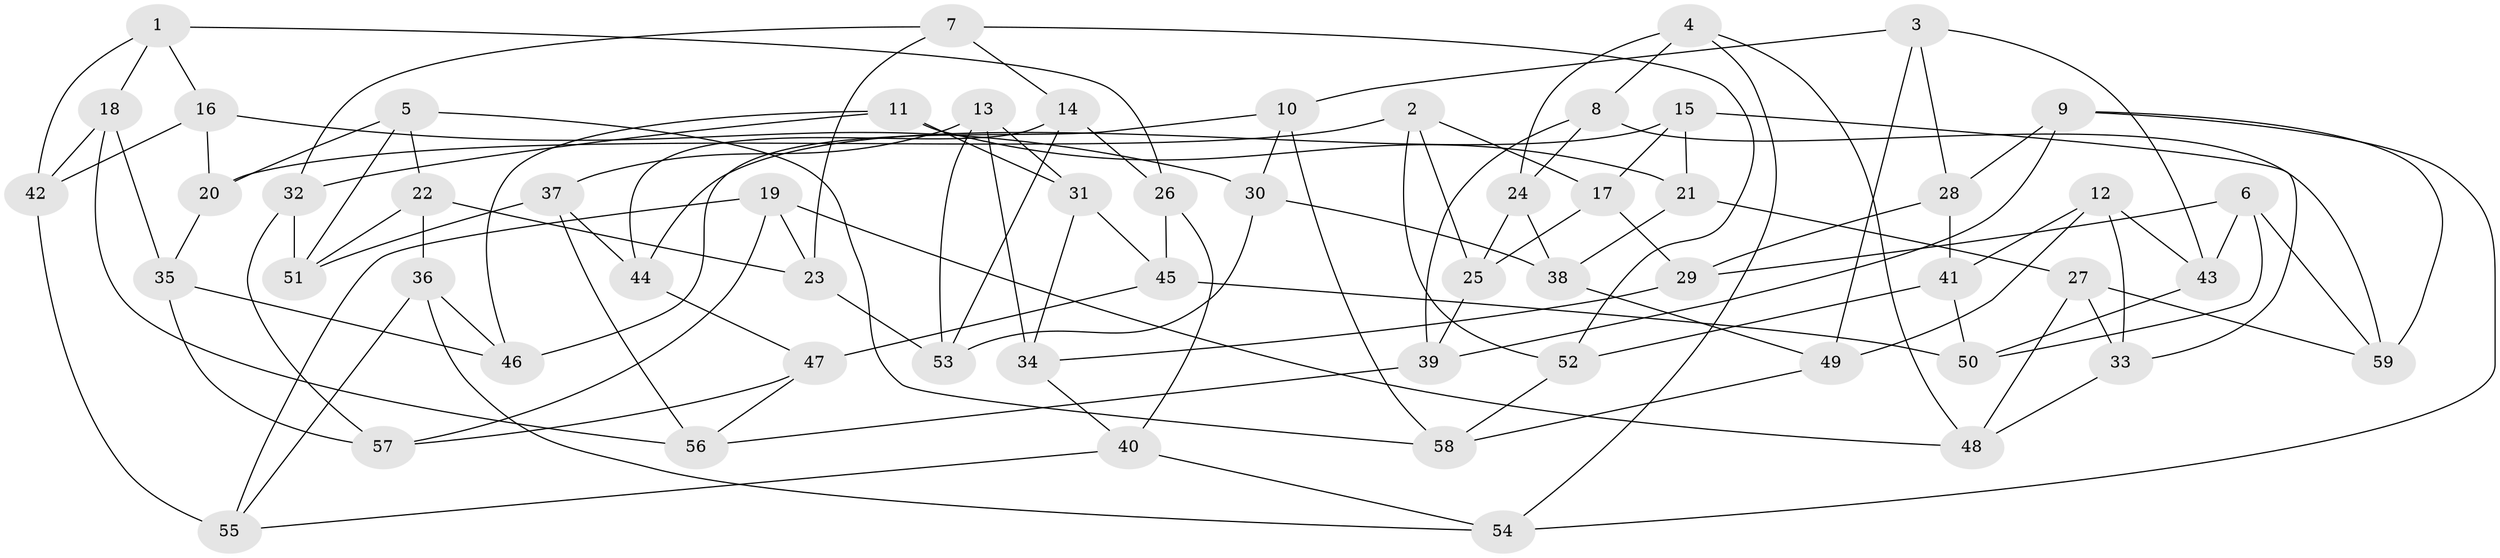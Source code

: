 // Generated by graph-tools (version 1.1) at 2025/38/03/09/25 02:38:13]
// undirected, 59 vertices, 118 edges
graph export_dot {
graph [start="1"]
  node [color=gray90,style=filled];
  1;
  2;
  3;
  4;
  5;
  6;
  7;
  8;
  9;
  10;
  11;
  12;
  13;
  14;
  15;
  16;
  17;
  18;
  19;
  20;
  21;
  22;
  23;
  24;
  25;
  26;
  27;
  28;
  29;
  30;
  31;
  32;
  33;
  34;
  35;
  36;
  37;
  38;
  39;
  40;
  41;
  42;
  43;
  44;
  45;
  46;
  47;
  48;
  49;
  50;
  51;
  52;
  53;
  54;
  55;
  56;
  57;
  58;
  59;
  1 -- 16;
  1 -- 42;
  1 -- 26;
  1 -- 18;
  2 -- 20;
  2 -- 52;
  2 -- 17;
  2 -- 25;
  3 -- 43;
  3 -- 28;
  3 -- 49;
  3 -- 10;
  4 -- 8;
  4 -- 24;
  4 -- 48;
  4 -- 54;
  5 -- 51;
  5 -- 58;
  5 -- 20;
  5 -- 22;
  6 -- 29;
  6 -- 43;
  6 -- 59;
  6 -- 50;
  7 -- 14;
  7 -- 32;
  7 -- 23;
  7 -- 52;
  8 -- 39;
  8 -- 59;
  8 -- 24;
  9 -- 59;
  9 -- 54;
  9 -- 39;
  9 -- 28;
  10 -- 30;
  10 -- 46;
  10 -- 58;
  11 -- 46;
  11 -- 32;
  11 -- 31;
  11 -- 21;
  12 -- 49;
  12 -- 43;
  12 -- 41;
  12 -- 33;
  13 -- 53;
  13 -- 31;
  13 -- 34;
  13 -- 37;
  14 -- 53;
  14 -- 44;
  14 -- 26;
  15 -- 17;
  15 -- 33;
  15 -- 44;
  15 -- 21;
  16 -- 30;
  16 -- 42;
  16 -- 20;
  17 -- 25;
  17 -- 29;
  18 -- 56;
  18 -- 35;
  18 -- 42;
  19 -- 48;
  19 -- 55;
  19 -- 57;
  19 -- 23;
  20 -- 35;
  21 -- 27;
  21 -- 38;
  22 -- 23;
  22 -- 51;
  22 -- 36;
  23 -- 53;
  24 -- 25;
  24 -- 38;
  25 -- 39;
  26 -- 45;
  26 -- 40;
  27 -- 33;
  27 -- 48;
  27 -- 59;
  28 -- 29;
  28 -- 41;
  29 -- 34;
  30 -- 53;
  30 -- 38;
  31 -- 45;
  31 -- 34;
  32 -- 57;
  32 -- 51;
  33 -- 48;
  34 -- 40;
  35 -- 46;
  35 -- 57;
  36 -- 54;
  36 -- 46;
  36 -- 55;
  37 -- 56;
  37 -- 44;
  37 -- 51;
  38 -- 49;
  39 -- 56;
  40 -- 55;
  40 -- 54;
  41 -- 50;
  41 -- 52;
  42 -- 55;
  43 -- 50;
  44 -- 47;
  45 -- 47;
  45 -- 50;
  47 -- 57;
  47 -- 56;
  49 -- 58;
  52 -- 58;
}

